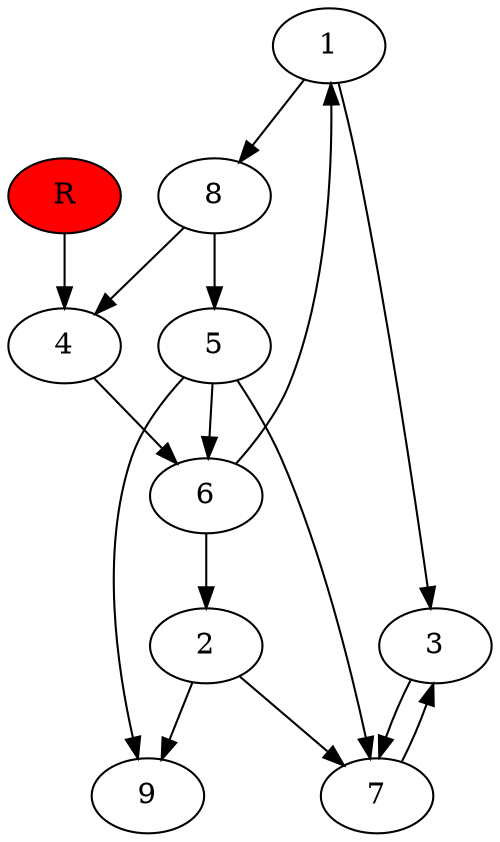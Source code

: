 digraph prb37650 {
	1
	2
	3
	4
	5
	6
	7
	8
	R [fillcolor="#ff0000" style=filled]
	1 -> 3
	1 -> 8
	2 -> 7
	2 -> 9
	3 -> 7
	4 -> 6
	5 -> 6
	5 -> 7
	5 -> 9
	6 -> 1
	6 -> 2
	7 -> 3
	8 -> 4
	8 -> 5
	R -> 4
}
